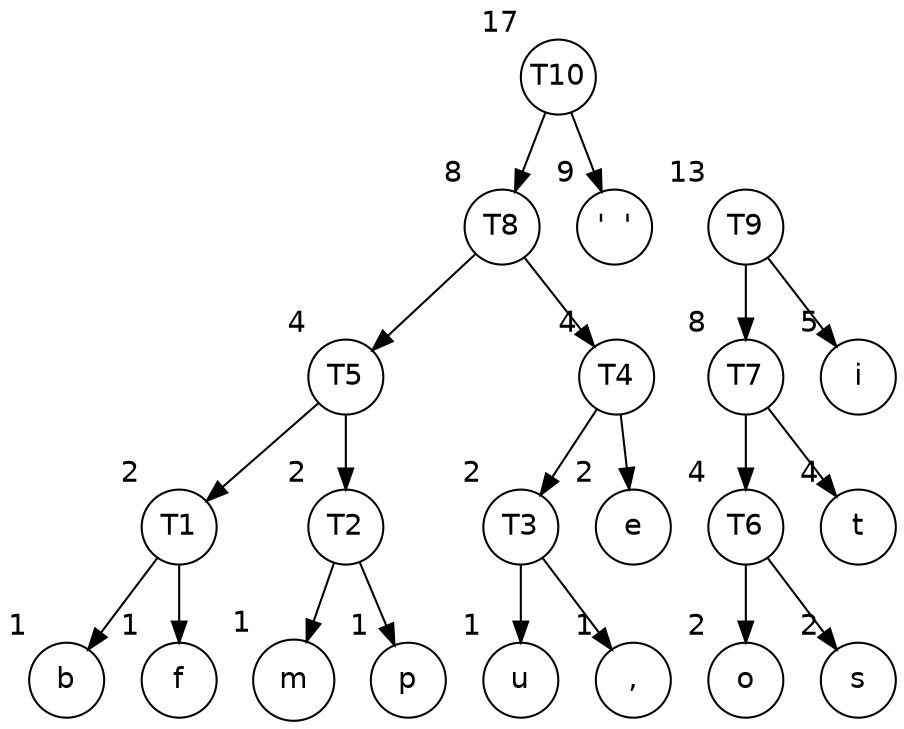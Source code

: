 digraph G {
	// this is for the quote, 'if it is to be, it is up to me'
	// letter frequencies: space: 9; 5: i; 4: t; 3: (none); 2: e, o, s; 1: b, f, m, p, u, comma

	graph [fontname = "Helvetica"];
	node [fontname = "Helvetica",shape=circle];
	edge [fontname = "Helvetica"];

	b [xlabel="1"]
	f [xlabel="1"]
	m [xlabel="1"]
	p [xlabel="1"]
	u [xlabel="1"]
	comma [label=",",xlabel="1"]
	e [xlabel="2"]
	o [xlabel="2"]
	s [xlabel="2"]
	t [xlabel="4"]
	i [xlabel="5"]
	space [label="'  '",xlabel="9",fixedsize=true,width=0.5]

	T1 [xlabel="2",fixedsize=true,width=0.5]
	T1 -> b
	T1 -> f

	T2 [xlabel="2",fixedsize=true,width=0.5]
	T2 -> m
	T2 -> p

	T3 [xlabel="2",fixedsize=true,width=0.5]
	T3 -> u
	T3 -> comma

	T4 [xlabel="4",fixedsize=true,width=0.5]
	T4 -> T3
	T4 -> e
	{rank=same T3 -> e [style=invis]};

	T5 [xlabel="4",fixedsize=true,width=0.5]
	T5 -> T1
	T5empty1 [label="", width=0.1, style=invis];
	T5 -> T2
	{rank=same T1 -> T5empty1 -> T2 [style=invis]};

	T6 [xlabel="4",fixedsize=true,width=0.5]
	T6 -> o
	T6 -> s

	T7 [xlabel="8",fixedsize=true,width=0.5]
	T7 -> T6
	T7 -> t

	T8 [xlabel="8",fixedsize=true,width=0.5]
	T8 -> T5
	T8empty1 [label="", width=0.1, style=invis];
	T8 -> T8empty1 [style=invis];
	T8empty2 [label="", width=0.1, style=invis];
	T8 -> T8empty2 [style=invis];
	T8empty3 [label="", width=0.1, style=invis];
	T8 -> T8empty3 [style=invis];
	T8 -> T4
	{rank=same T5 -> T8empty1 -> T8empty2 -> T8empty3 -> T4 [style=invis]};

	T9 [xlabel="13",fixedsize=true,width=0.5]
	T9 -> T7
	T9 -> i

	T10 [xlabel="17",fixedsize=true,width=0.5]
	T10 -> T8
	T10 -> space
	
	{rank=same b -> f -> m -> p -> u -> comma -> o -> s [style=invis]};
	{rank=same T8 -> space -> T9 [style=invis]};
}
